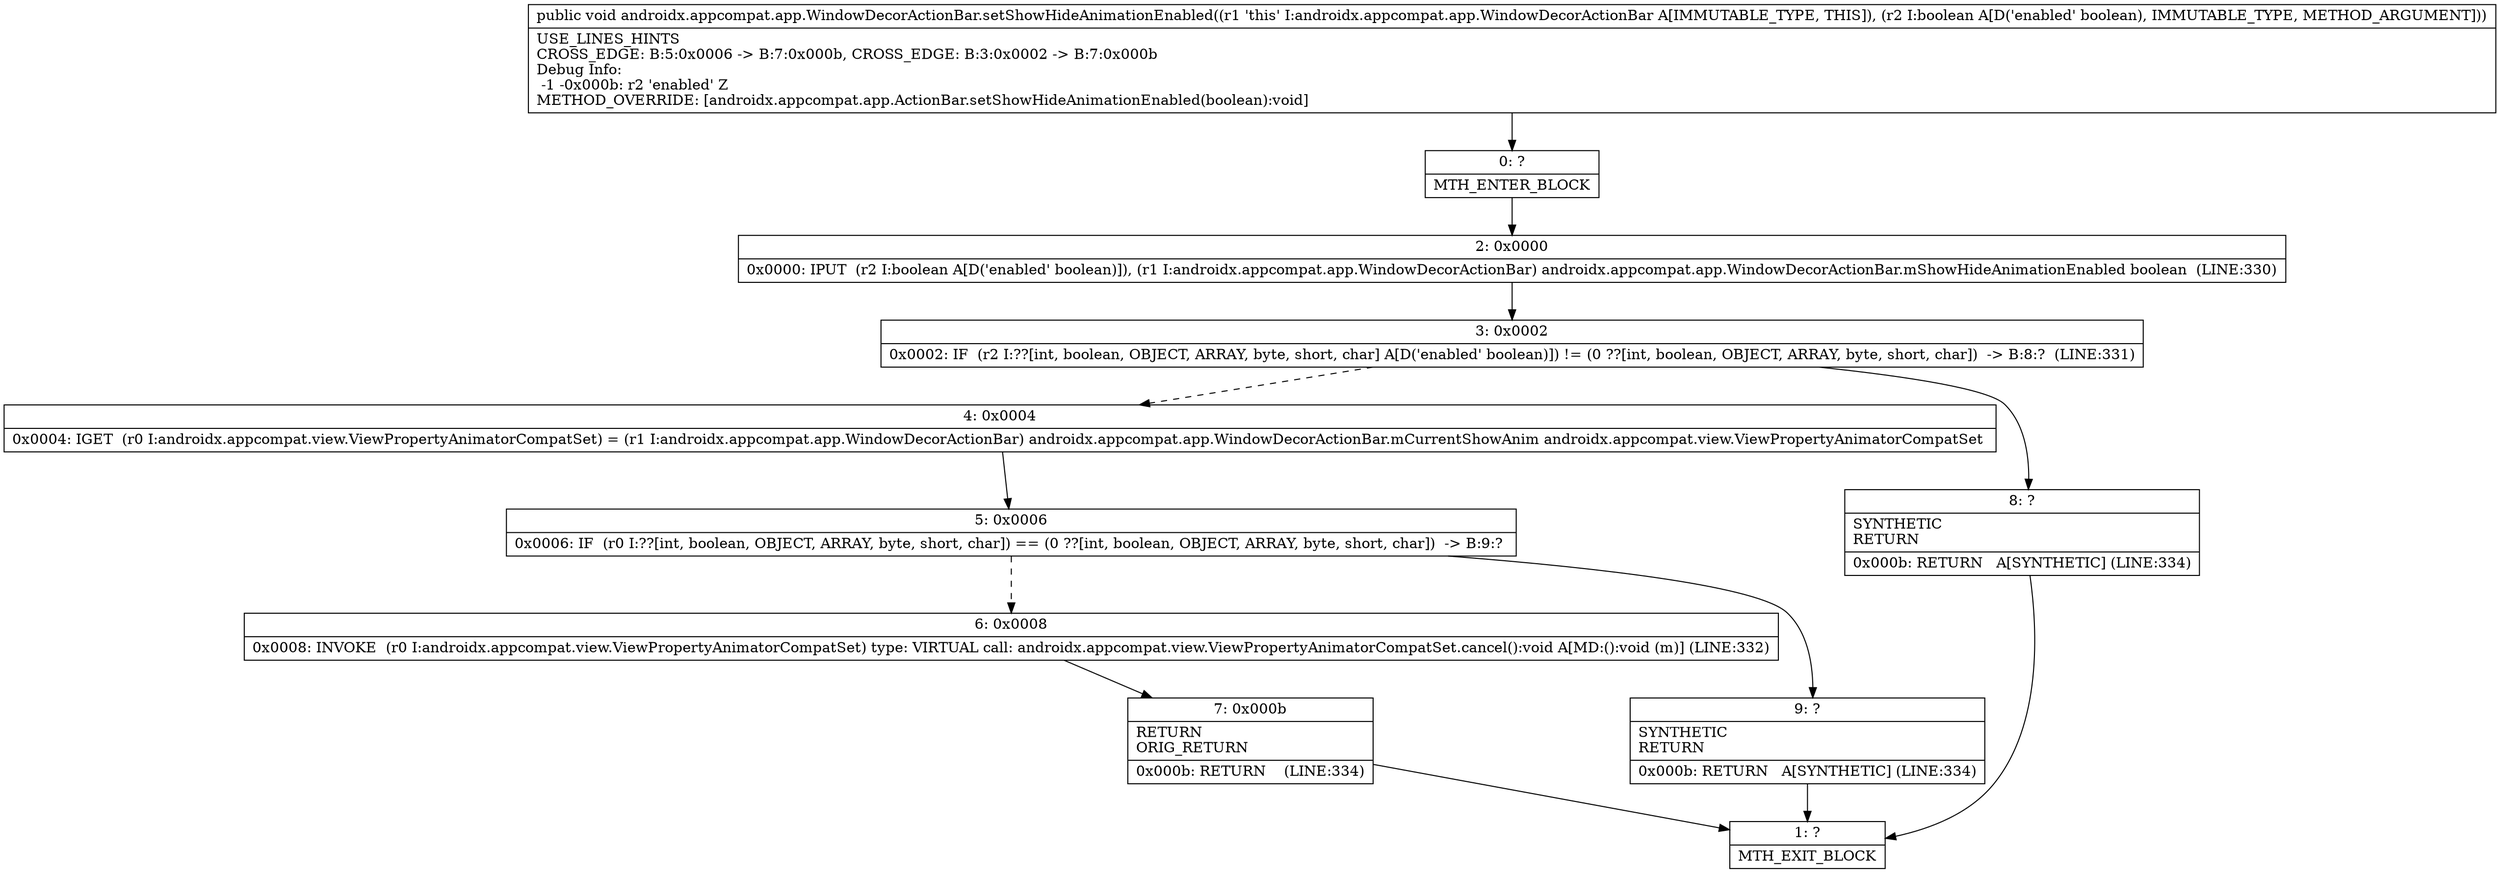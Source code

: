 digraph "CFG forandroidx.appcompat.app.WindowDecorActionBar.setShowHideAnimationEnabled(Z)V" {
Node_0 [shape=record,label="{0\:\ ?|MTH_ENTER_BLOCK\l}"];
Node_2 [shape=record,label="{2\:\ 0x0000|0x0000: IPUT  (r2 I:boolean A[D('enabled' boolean)]), (r1 I:androidx.appcompat.app.WindowDecorActionBar) androidx.appcompat.app.WindowDecorActionBar.mShowHideAnimationEnabled boolean  (LINE:330)\l}"];
Node_3 [shape=record,label="{3\:\ 0x0002|0x0002: IF  (r2 I:??[int, boolean, OBJECT, ARRAY, byte, short, char] A[D('enabled' boolean)]) != (0 ??[int, boolean, OBJECT, ARRAY, byte, short, char])  \-\> B:8:?  (LINE:331)\l}"];
Node_4 [shape=record,label="{4\:\ 0x0004|0x0004: IGET  (r0 I:androidx.appcompat.view.ViewPropertyAnimatorCompatSet) = (r1 I:androidx.appcompat.app.WindowDecorActionBar) androidx.appcompat.app.WindowDecorActionBar.mCurrentShowAnim androidx.appcompat.view.ViewPropertyAnimatorCompatSet \l}"];
Node_5 [shape=record,label="{5\:\ 0x0006|0x0006: IF  (r0 I:??[int, boolean, OBJECT, ARRAY, byte, short, char]) == (0 ??[int, boolean, OBJECT, ARRAY, byte, short, char])  \-\> B:9:? \l}"];
Node_6 [shape=record,label="{6\:\ 0x0008|0x0008: INVOKE  (r0 I:androidx.appcompat.view.ViewPropertyAnimatorCompatSet) type: VIRTUAL call: androidx.appcompat.view.ViewPropertyAnimatorCompatSet.cancel():void A[MD:():void (m)] (LINE:332)\l}"];
Node_7 [shape=record,label="{7\:\ 0x000b|RETURN\lORIG_RETURN\l|0x000b: RETURN    (LINE:334)\l}"];
Node_1 [shape=record,label="{1\:\ ?|MTH_EXIT_BLOCK\l}"];
Node_9 [shape=record,label="{9\:\ ?|SYNTHETIC\lRETURN\l|0x000b: RETURN   A[SYNTHETIC] (LINE:334)\l}"];
Node_8 [shape=record,label="{8\:\ ?|SYNTHETIC\lRETURN\l|0x000b: RETURN   A[SYNTHETIC] (LINE:334)\l}"];
MethodNode[shape=record,label="{public void androidx.appcompat.app.WindowDecorActionBar.setShowHideAnimationEnabled((r1 'this' I:androidx.appcompat.app.WindowDecorActionBar A[IMMUTABLE_TYPE, THIS]), (r2 I:boolean A[D('enabled' boolean), IMMUTABLE_TYPE, METHOD_ARGUMENT]))  | USE_LINES_HINTS\lCROSS_EDGE: B:5:0x0006 \-\> B:7:0x000b, CROSS_EDGE: B:3:0x0002 \-\> B:7:0x000b\lDebug Info:\l  \-1 \-0x000b: r2 'enabled' Z\lMETHOD_OVERRIDE: [androidx.appcompat.app.ActionBar.setShowHideAnimationEnabled(boolean):void]\l}"];
MethodNode -> Node_0;Node_0 -> Node_2;
Node_2 -> Node_3;
Node_3 -> Node_4[style=dashed];
Node_3 -> Node_8;
Node_4 -> Node_5;
Node_5 -> Node_6[style=dashed];
Node_5 -> Node_9;
Node_6 -> Node_7;
Node_7 -> Node_1;
Node_9 -> Node_1;
Node_8 -> Node_1;
}


